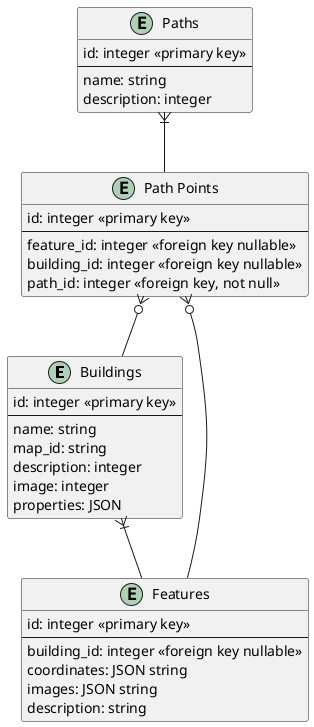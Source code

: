 @startuml RDSSustainabilityMap
entity "Buildings" as buildings {
  id: integer <<primary key>>
  --
  name: string
  map_id: string
  description: integer
  image: integer
  properties: JSON
}

entity "Features" as features {
  id: integer <<primary key>>
  --
  building_id: integer <<foreign key nullable>>
  coordinates: JSON string
  images: JSON string
  description: string
}

entity "Paths" as paths {
  id: integer <<primary key>>
  --
  name: string
  description: integer
}

entity "Path Points" as pathpoints {
  id: integer <<primary key>>
  --
  feature_id: integer <<foreign key nullable>>
  building_id: integer <<foreign key nullable>>
  path_id: integer <<foreign key, not null>>
}
paths }|-- pathpoints
pathpoints }o-- features
pathpoints }o-- buildings
buildings }|-- features
@enduml
